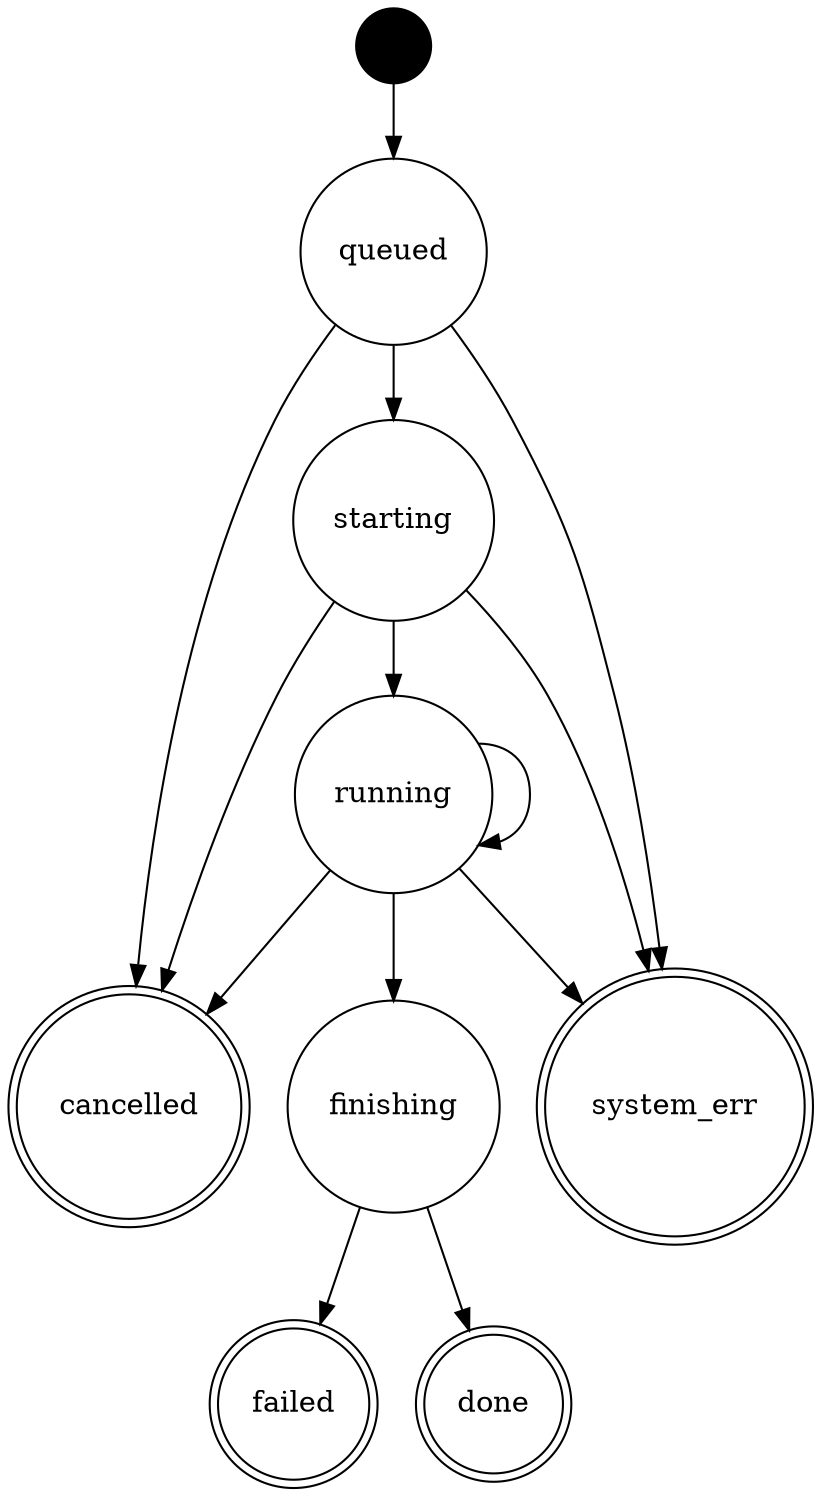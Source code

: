 digraph G {
    /* Nodes */
    start [label="", style=filled, fillcolor="black", shape="circle"]
    queued [shape="circle"]
    starting [shape="circle"]
    running [shape="circle"]
    finishing [shape="circle"]
    cancelled [shape="circle", peripheries=2]
    system_err [shape="circle", peripheries=2]
    failed [shape="circle", peripheries=2]
    done [shape="circle", peripheries=2]
 
    /* Relationships */
    start -> queued
    queued -> cancelled
    queued -> system_err
    queued -> starting
    starting -> cancelled
    starting -> system_err
    starting -> running
    running -> running
    running -> cancelled 
    running -> system_err 
    running -> finishing
    finishing -> failed 
    finishing -> done
}